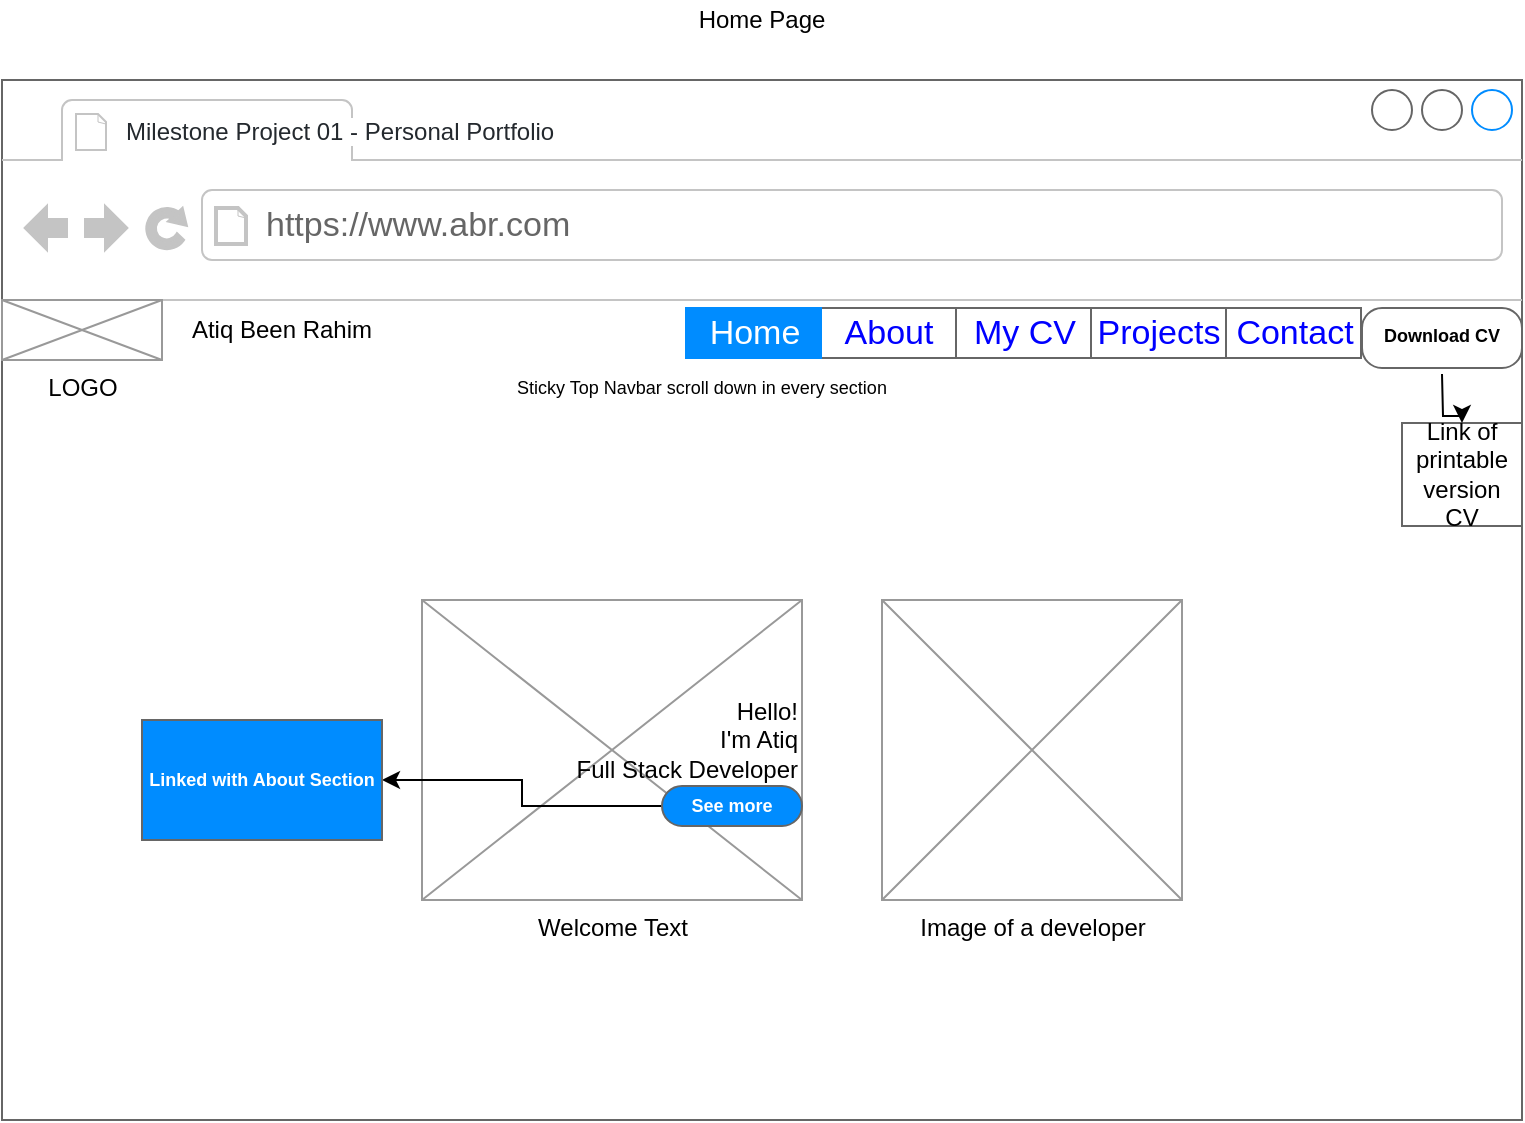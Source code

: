<mxfile version="14.1.2" type="github" pages="5">
  <diagram id="tzoaFGyctR_2owhoKOhB" name="Page-1">
    <mxGraphModel dx="946" dy="517" grid="1" gridSize="10" guides="1" tooltips="1" connect="1" arrows="1" fold="1" page="1" pageScale="1" pageWidth="850" pageHeight="1100" math="0" shadow="0">
      <root>
        <mxCell id="0" />
        <mxCell id="1" parent="0" />
        <mxCell id="pUESJf0fqrpm3QZ5Tkfx-1" value="" style="strokeWidth=1;shadow=0;dashed=0;align=center;html=1;shape=mxgraph.mockup.containers.browserWindow;rSize=0;strokeColor=#666666;strokeColor2=#008cff;strokeColor3=#c4c4c4;mainText=,;recursiveResize=0;" vertex="1" parent="1">
          <mxGeometry x="40" y="80" width="760" height="520" as="geometry" />
        </mxCell>
        <mxCell id="pUESJf0fqrpm3QZ5Tkfx-2" value="&lt;span style=&quot;color: rgb(36 , 41 , 46) ; font-family: , &amp;#34;consolas&amp;#34; , &amp;#34;liberation mono&amp;#34; , &amp;#34;menlo&amp;#34; , monospace ; font-size: 12px ; background-color: rgb(255 , 255 , 255)&quot;&gt;Milestone Project 01 - Personal Portfolio&lt;/span&gt;" style="strokeWidth=1;shadow=0;dashed=0;align=center;html=1;shape=mxgraph.mockup.containers.anchor;fontSize=17;fontColor=#666666;align=left;" vertex="1" parent="pUESJf0fqrpm3QZ5Tkfx-1">
          <mxGeometry x="60" y="12" width="110" height="26" as="geometry" />
        </mxCell>
        <mxCell id="pUESJf0fqrpm3QZ5Tkfx-3" value="https://www.abr.com" style="strokeWidth=1;shadow=0;dashed=0;align=center;html=1;shape=mxgraph.mockup.containers.anchor;rSize=0;fontSize=17;fontColor=#666666;align=left;" vertex="1" parent="pUESJf0fqrpm3QZ5Tkfx-1">
          <mxGeometry x="130" y="60" width="250" height="26" as="geometry" />
        </mxCell>
        <mxCell id="pUESJf0fqrpm3QZ5Tkfx-12" value="Contact" style="strokeColor=inherit;fillColor=inherit;gradientColor=inherit;strokeWidth=1;shadow=0;dashed=0;align=center;html=1;shape=mxgraph.mockup.text.rrect;rSize=0;fontSize=17;fontColor=#0000ff;sketch=0;" vertex="1" parent="pUESJf0fqrpm3QZ5Tkfx-1">
          <mxGeometry x="612" y="114" width="67.5" height="25" as="geometry" />
        </mxCell>
        <mxCell id="pUESJf0fqrpm3QZ5Tkfx-5" value="" style="strokeWidth=1;shadow=0;dashed=0;align=center;html=1;shape=mxgraph.mockup.text.rrect;rSize=0;strokeColor=#666666;sketch=0;" vertex="1" parent="pUESJf0fqrpm3QZ5Tkfx-1">
          <mxGeometry x="342" y="114" width="270" height="25" as="geometry" />
        </mxCell>
        <mxCell id="pUESJf0fqrpm3QZ5Tkfx-6" value="About" style="strokeColor=inherit;fillColor=inherit;gradientColor=inherit;strokeWidth=1;shadow=0;dashed=0;align=center;html=1;shape=mxgraph.mockup.text.rrect;rSize=0;fontSize=17;fontColor=#0000ff;" vertex="1" parent="pUESJf0fqrpm3QZ5Tkfx-5">
          <mxGeometry x="67.5" width="67.5" height="25" as="geometry" />
        </mxCell>
        <mxCell id="pUESJf0fqrpm3QZ5Tkfx-7" value="My CV" style="strokeColor=inherit;fillColor=inherit;gradientColor=inherit;strokeWidth=1;shadow=0;dashed=0;align=center;html=1;shape=mxgraph.mockup.text.rrect;rSize=0;fontSize=17;fontColor=#0000ff;" vertex="1" parent="pUESJf0fqrpm3QZ5Tkfx-5">
          <mxGeometry x="135" width="67.5" height="25" as="geometry" />
        </mxCell>
        <mxCell id="pUESJf0fqrpm3QZ5Tkfx-8" value="Projects" style="strokeColor=inherit;fillColor=inherit;gradientColor=inherit;strokeWidth=1;shadow=0;dashed=0;align=center;html=1;shape=mxgraph.mockup.text.rrect;rSize=0;fontSize=17;fontColor=#0000ff;" vertex="1" parent="pUESJf0fqrpm3QZ5Tkfx-5">
          <mxGeometry x="202.5" width="67.5" height="25" as="geometry" />
        </mxCell>
        <mxCell id="pUESJf0fqrpm3QZ5Tkfx-9" value="Home" style="strokeWidth=1;shadow=0;dashed=0;align=center;html=1;shape=mxgraph.mockup.text.rrect;rSize=0;fontSize=17;fontColor=#ffffff;fillColor=#008cff;strokeColor=#008cff;" vertex="1" parent="pUESJf0fqrpm3QZ5Tkfx-5">
          <mxGeometry width="67.5" height="25" as="geometry" />
        </mxCell>
        <mxCell id="pUESJf0fqrpm3QZ5Tkfx-13" value="" style="strokeWidth=1;shadow=0;dashed=0;align=center;html=1;shape=mxgraph.mockup.buttons.multiButton;strokeColor=#666666;mainText=;subText=;sketch=0;fillColor=#FFFFFF;" vertex="1" parent="pUESJf0fqrpm3QZ5Tkfx-1">
          <mxGeometry x="680" y="114" width="80" height="30" as="geometry" />
        </mxCell>
        <mxCell id="pUESJf0fqrpm3QZ5Tkfx-14" value="&lt;font style=&quot;font-size: 9px&quot; color=&quot;#000000&quot;&gt;Download CV&lt;/font&gt;" style="strokeWidth=1;shadow=0;dashed=0;align=center;html=1;shape=mxgraph.mockup.anchor;fontSize=16;fontColor=#ffffff;fontStyle=1;whiteSpace=wrap;" vertex="1" parent="pUESJf0fqrpm3QZ5Tkfx-13">
          <mxGeometry y="4.8" width="80" height="12" as="geometry" />
        </mxCell>
        <mxCell id="pUESJf0fqrpm3QZ5Tkfx-15" value="" style="strokeWidth=1;shadow=0;dashed=0;align=center;html=1;shape=mxgraph.mockup.anchor;fontSize=12;fontColor=#ffffff;fontStyle=1;whiteSpace=wrap;" vertex="1" parent="pUESJf0fqrpm3QZ5Tkfx-13">
          <mxGeometry y="18" width="80" height="6" as="geometry" />
        </mxCell>
        <mxCell id="pUESJf0fqrpm3QZ5Tkfx-17" value="LOGO" style="verticalLabelPosition=bottom;shadow=0;dashed=0;align=center;html=1;verticalAlign=top;strokeWidth=1;shape=mxgraph.mockup.graphics.simpleIcon;strokeColor=#999999;sketch=0;fillColor=#FFFFFF;" vertex="1" parent="pUESJf0fqrpm3QZ5Tkfx-1">
          <mxGeometry y="110" width="80" height="30" as="geometry" />
        </mxCell>
        <mxCell id="pUESJf0fqrpm3QZ5Tkfx-18" value="Atiq Been Rahim" style="text;html=1;strokeColor=none;fillColor=none;align=center;verticalAlign=middle;whiteSpace=wrap;rounded=0;sketch=0;" vertex="1" parent="pUESJf0fqrpm3QZ5Tkfx-1">
          <mxGeometry x="90" y="115" width="100" height="20" as="geometry" />
        </mxCell>
        <mxCell id="pUESJf0fqrpm3QZ5Tkfx-19" value="Image of a developer" style="verticalLabelPosition=bottom;shadow=0;dashed=0;align=center;html=1;verticalAlign=top;strokeWidth=1;shape=mxgraph.mockup.graphics.simpleIcon;strokeColor=#999999;sketch=0;fillColor=#FFFFFF;" vertex="1" parent="pUESJf0fqrpm3QZ5Tkfx-1">
          <mxGeometry x="440" y="260" width="150" height="150" as="geometry" />
        </mxCell>
        <mxCell id="pUESJf0fqrpm3QZ5Tkfx-20" value="Welcome Text" style="verticalLabelPosition=bottom;shadow=0;dashed=0;align=center;html=1;verticalAlign=top;strokeWidth=1;shape=mxgraph.mockup.graphics.simpleIcon;strokeColor=#999999;sketch=0;fillColor=#FFFFFF;" vertex="1" parent="pUESJf0fqrpm3QZ5Tkfx-1">
          <mxGeometry x="210" y="260" width="190" height="150" as="geometry" />
        </mxCell>
        <mxCell id="pUESJf0fqrpm3QZ5Tkfx-23" value="Hello!&lt;br&gt;I&#39;m Atiq&lt;br&gt;Full Stack Developer" style="text;html=1;strokeColor=none;fillColor=none;align=right;verticalAlign=middle;whiteSpace=wrap;rounded=0;sketch=0;" vertex="1" parent="pUESJf0fqrpm3QZ5Tkfx-1">
          <mxGeometry x="270" y="310" width="130" height="40" as="geometry" />
        </mxCell>
        <mxCell id="RVU_yIQxOpKmy7xangK8-2" value="" style="edgeStyle=orthogonalEdgeStyle;rounded=0;orthogonalLoop=1;jettySize=auto;html=1;fontSize=9;" edge="1" parent="pUESJf0fqrpm3QZ5Tkfx-1" source="pUESJf0fqrpm3QZ5Tkfx-24" target="RVU_yIQxOpKmy7xangK8-1">
          <mxGeometry relative="1" as="geometry" />
        </mxCell>
        <mxCell id="pUESJf0fqrpm3QZ5Tkfx-24" value="See more" style="strokeWidth=1;shadow=0;dashed=0;align=center;html=1;shape=mxgraph.mockup.buttons.button;strokeColor=#666666;fontColor=#ffffff;mainText=;buttonStyle=round;fontSize=9;fontStyle=1;fillColor=#008cff;whiteSpace=wrap;sketch=0;" vertex="1" parent="pUESJf0fqrpm3QZ5Tkfx-1">
          <mxGeometry x="330" y="353" width="70" height="20" as="geometry" />
        </mxCell>
        <mxCell id="QsH-XqU36uCZ_u4d92Wj-1" value="Sticky Top Navbar scroll down in every section" style="text;html=1;strokeColor=none;fillColor=none;align=center;verticalAlign=middle;whiteSpace=wrap;rounded=0;sketch=0;fontSize=9;" vertex="1" parent="pUESJf0fqrpm3QZ5Tkfx-1">
          <mxGeometry x="240" y="144" width="220" height="20" as="geometry" />
        </mxCell>
        <mxCell id="RVU_yIQxOpKmy7xangK8-1" value="Linked with About Section" style="whiteSpace=wrap;html=1;shadow=0;dashed=0;fontSize=9;fontColor=#ffffff;fontStyle=1;strokeColor=#666666;strokeWidth=1;fillColor=#008cff;sketch=0;" vertex="1" parent="pUESJf0fqrpm3QZ5Tkfx-1">
          <mxGeometry x="70" y="320" width="120" height="60" as="geometry" />
        </mxCell>
        <mxCell id="BO8lFML_dB07xpe8cirB-2" value="Link of printable version CV" style="whiteSpace=wrap;html=1;shadow=0;dashed=0;strokeColor=#666666;strokeWidth=1;fillColor=#FFFFFF;sketch=0;" vertex="1" parent="pUESJf0fqrpm3QZ5Tkfx-1">
          <mxGeometry x="700" y="171.5" width="60" height="51.5" as="geometry" />
        </mxCell>
        <mxCell id="pUESJf0fqrpm3QZ5Tkfx-4" value="Home Page" style="text;html=1;strokeColor=none;fillColor=none;align=center;verticalAlign=middle;whiteSpace=wrap;rounded=0;" vertex="1" parent="1">
          <mxGeometry x="40" y="40" width="760" height="20" as="geometry" />
        </mxCell>
        <mxCell id="BO8lFML_dB07xpe8cirB-1" value="" style="edgeStyle=orthogonalEdgeStyle;rounded=0;orthogonalLoop=1;jettySize=auto;html=1;fontSize=12;" edge="1" parent="1" target="BO8lFML_dB07xpe8cirB-2">
          <mxGeometry relative="1" as="geometry">
            <mxPoint x="760" y="227" as="sourcePoint" />
          </mxGeometry>
        </mxCell>
      </root>
    </mxGraphModel>
  </diagram>
  <diagram id="MyW7n6rHffs4XVxGuE1B" name="Page-2">
    <mxGraphModel dx="946" dy="517" grid="1" gridSize="10" guides="1" tooltips="1" connect="1" arrows="1" fold="1" page="1" pageScale="1" pageWidth="850" pageHeight="1100" math="0" shadow="0">
      <root>
        <mxCell id="8m0LnnTVoJybORlpVjJ_-0" />
        <mxCell id="8m0LnnTVoJybORlpVjJ_-1" parent="8m0LnnTVoJybORlpVjJ_-0" />
        <mxCell id="8m0LnnTVoJybORlpVjJ_-2" value="" style="strokeWidth=1;shadow=0;dashed=0;align=center;html=1;shape=mxgraph.mockup.containers.browserWindow;rSize=0;strokeColor=#666666;strokeColor2=#008cff;strokeColor3=#c4c4c4;mainText=,;recursiveResize=0;" vertex="1" parent="8m0LnnTVoJybORlpVjJ_-1">
          <mxGeometry x="40" y="80" width="760" height="520" as="geometry" />
        </mxCell>
        <mxCell id="8m0LnnTVoJybORlpVjJ_-3" value="&lt;span style=&quot;color: rgb(36 , 41 , 46) ; font-family: , &amp;#34;consolas&amp;#34; , &amp;#34;liberation mono&amp;#34; , &amp;#34;menlo&amp;#34; , monospace ; font-size: 12px ; background-color: rgb(255 , 255 , 255)&quot;&gt;Milestone Project 01 - Personal Portfolio&lt;/span&gt;" style="strokeWidth=1;shadow=0;dashed=0;align=center;html=1;shape=mxgraph.mockup.containers.anchor;fontSize=17;fontColor=#666666;align=left;" vertex="1" parent="8m0LnnTVoJybORlpVjJ_-2">
          <mxGeometry x="60" y="12" width="110" height="26" as="geometry" />
        </mxCell>
        <mxCell id="8m0LnnTVoJybORlpVjJ_-4" value="https://www.abr.com" style="strokeWidth=1;shadow=0;dashed=0;align=center;html=1;shape=mxgraph.mockup.containers.anchor;rSize=0;fontSize=17;fontColor=#666666;align=left;" vertex="1" parent="8m0LnnTVoJybORlpVjJ_-2">
          <mxGeometry x="130" y="60" width="250" height="26" as="geometry" />
        </mxCell>
        <mxCell id="8m0LnnTVoJybORlpVjJ_-5" value="Contact" style="strokeColor=inherit;fillColor=inherit;gradientColor=inherit;strokeWidth=1;shadow=0;dashed=0;align=center;html=1;shape=mxgraph.mockup.text.rrect;rSize=0;fontSize=17;fontColor=#0000ff;sketch=0;" vertex="1" parent="8m0LnnTVoJybORlpVjJ_-2">
          <mxGeometry x="612" y="114" width="67.5" height="25" as="geometry" />
        </mxCell>
        <mxCell id="8m0LnnTVoJybORlpVjJ_-6" value="" style="strokeWidth=1;shadow=0;dashed=0;align=center;html=1;shape=mxgraph.mockup.text.rrect;rSize=0;strokeColor=#666666;sketch=0;" vertex="1" parent="8m0LnnTVoJybORlpVjJ_-2">
          <mxGeometry x="342" y="114" width="270" height="25" as="geometry" />
        </mxCell>
        <mxCell id="8m0LnnTVoJybORlpVjJ_-7" value="About" style="strokeColor=inherit;fillColor=inherit;gradientColor=inherit;strokeWidth=1;shadow=0;dashed=0;align=center;html=1;shape=mxgraph.mockup.text.rrect;rSize=0;fontSize=17;fontColor=#0000ff;" vertex="1" parent="8m0LnnTVoJybORlpVjJ_-6">
          <mxGeometry x="67.5" width="67.5" height="25" as="geometry" />
        </mxCell>
        <mxCell id="8m0LnnTVoJybORlpVjJ_-8" value="My CV" style="strokeColor=inherit;fillColor=inherit;gradientColor=inherit;strokeWidth=1;shadow=0;dashed=0;align=center;html=1;shape=mxgraph.mockup.text.rrect;rSize=0;fontSize=17;fontColor=#0000ff;" vertex="1" parent="8m0LnnTVoJybORlpVjJ_-6">
          <mxGeometry x="135" width="67.5" height="25" as="geometry" />
        </mxCell>
        <mxCell id="8m0LnnTVoJybORlpVjJ_-9" value="Projects" style="strokeColor=inherit;fillColor=inherit;gradientColor=inherit;strokeWidth=1;shadow=0;dashed=0;align=center;html=1;shape=mxgraph.mockup.text.rrect;rSize=0;fontSize=17;fontColor=#0000ff;" vertex="1" parent="8m0LnnTVoJybORlpVjJ_-6">
          <mxGeometry x="202.5" width="67.5" height="25" as="geometry" />
        </mxCell>
        <mxCell id="8m0LnnTVoJybORlpVjJ_-10" value="Home" style="strokeWidth=1;shadow=0;dashed=0;align=center;html=1;shape=mxgraph.mockup.text.rrect;rSize=0;fontSize=17;fontColor=#ffffff;fillColor=#008cff;strokeColor=#008cff;" vertex="1" parent="8m0LnnTVoJybORlpVjJ_-6">
          <mxGeometry width="67.5" height="25" as="geometry" />
        </mxCell>
        <mxCell id="8m0LnnTVoJybORlpVjJ_-11" value="" style="strokeWidth=1;shadow=0;dashed=0;align=center;html=1;shape=mxgraph.mockup.buttons.multiButton;strokeColor=#666666;mainText=;subText=;sketch=0;fillColor=#FFFFFF;" vertex="1" parent="8m0LnnTVoJybORlpVjJ_-2">
          <mxGeometry x="680" y="114" width="80" height="30" as="geometry" />
        </mxCell>
        <mxCell id="8m0LnnTVoJybORlpVjJ_-12" value="&lt;font style=&quot;font-size: 9px&quot; color=&quot;#000000&quot;&gt;Download CV&lt;/font&gt;" style="strokeWidth=1;shadow=0;dashed=0;align=center;html=1;shape=mxgraph.mockup.anchor;fontSize=16;fontColor=#ffffff;fontStyle=1;whiteSpace=wrap;" vertex="1" parent="8m0LnnTVoJybORlpVjJ_-11">
          <mxGeometry y="4.8" width="80" height="12" as="geometry" />
        </mxCell>
        <mxCell id="8m0LnnTVoJybORlpVjJ_-13" value="" style="strokeWidth=1;shadow=0;dashed=0;align=center;html=1;shape=mxgraph.mockup.anchor;fontSize=12;fontColor=#ffffff;fontStyle=1;whiteSpace=wrap;" vertex="1" parent="8m0LnnTVoJybORlpVjJ_-11">
          <mxGeometry y="18" width="80" height="6" as="geometry" />
        </mxCell>
        <mxCell id="8m0LnnTVoJybORlpVjJ_-14" value="LOGO" style="verticalLabelPosition=bottom;shadow=0;dashed=0;align=center;html=1;verticalAlign=top;strokeWidth=1;shape=mxgraph.mockup.graphics.simpleIcon;strokeColor=#999999;sketch=0;fillColor=#FFFFFF;" vertex="1" parent="8m0LnnTVoJybORlpVjJ_-2">
          <mxGeometry y="110" width="80" height="30" as="geometry" />
        </mxCell>
        <mxCell id="8m0LnnTVoJybORlpVjJ_-15" value="Atiq Been Rahim" style="text;html=1;strokeColor=none;fillColor=none;align=center;verticalAlign=middle;whiteSpace=wrap;rounded=0;sketch=0;" vertex="1" parent="8m0LnnTVoJybORlpVjJ_-2">
          <mxGeometry x="90" y="115" width="100" height="20" as="geometry" />
        </mxCell>
        <mxCell id="8m0LnnTVoJybORlpVjJ_-16" value="About me Text left Align" style="verticalLabelPosition=bottom;shadow=0;dashed=0;align=center;html=1;verticalAlign=top;strokeWidth=1;shape=mxgraph.mockup.graphics.simpleIcon;strokeColor=#999999;sketch=0;fillColor=#FFFFFF;" vertex="1" parent="8m0LnnTVoJybORlpVjJ_-2">
          <mxGeometry x="420" y="220" width="290" height="220" as="geometry" />
        </mxCell>
        <mxCell id="8m0LnnTVoJybORlpVjJ_-17" value="Icon of Smily from Frontawesome" style="verticalLabelPosition=bottom;shadow=0;dashed=0;align=center;html=1;verticalAlign=top;strokeWidth=1;shape=mxgraph.mockup.graphics.simpleIcon;strokeColor=#999999;sketch=0;fillColor=#FFFFFF;" vertex="1" parent="8m0LnnTVoJybORlpVjJ_-2">
          <mxGeometry x="50" y="220" width="300" height="230" as="geometry" />
        </mxCell>
        <mxCell id="x5G5vK8u09W-O87Eyz2e-1" value="" style="edgeStyle=orthogonalEdgeStyle;rounded=0;orthogonalLoop=1;jettySize=auto;html=1;fontSize=9;" edge="1" parent="8m0LnnTVoJybORlpVjJ_-2" source="8m0LnnTVoJybORlpVjJ_-19" target="x5G5vK8u09W-O87Eyz2e-0">
          <mxGeometry relative="1" as="geometry" />
        </mxCell>
        <mxCell id="8m0LnnTVoJybORlpVjJ_-19" value="Learn More" style="strokeWidth=1;shadow=0;dashed=0;align=center;html=1;shape=mxgraph.mockup.buttons.button;strokeColor=#666666;fontColor=#ffffff;mainText=;buttonStyle=round;fontSize=9;fontStyle=1;fillColor=#008cff;whiteSpace=wrap;sketch=0;" vertex="1" parent="8m0LnnTVoJybORlpVjJ_-2">
          <mxGeometry x="430" y="340" width="70" height="20" as="geometry" />
        </mxCell>
        <mxCell id="8m0LnnTVoJybORlpVjJ_-23" value="" style="shape=image;html=1;verticalAlign=top;verticalLabelPosition=bottom;labelBackgroundColor=#ffffff;imageAspect=0;aspect=fixed;image=https://cdn1.iconfinder.com/data/icons/hawcons/32/698794-icon-51-laughing-face-128.png;sketch=0;fillColor=#FFFFFF;fontSize=9;align=right;" vertex="1" parent="8m0LnnTVoJybORlpVjJ_-2">
          <mxGeometry x="100" y="240" width="190" height="190" as="geometry" />
        </mxCell>
        <mxCell id="8m0LnnTVoJybORlpVjJ_-24" value="&lt;h1&gt;About&lt;/h1&gt;&lt;div&gt;A Little Bit About Me&lt;/div&gt;&lt;p&gt;Lorem ipsum dolor sit amet, consectetur adipisicing elit, sed do eiusmod tempor incididunt ut labore et dolore magna aliqua.&lt;/p&gt;" style="text;html=1;strokeColor=none;fillColor=none;spacing=5;spacingTop=-20;whiteSpace=wrap;overflow=hidden;rounded=0;sketch=0;fontSize=9;align=left;" vertex="1" parent="8m0LnnTVoJybORlpVjJ_-2">
          <mxGeometry x="422" y="240" width="238" height="100" as="geometry" />
        </mxCell>
        <mxCell id="x5G5vK8u09W-O87Eyz2e-0" value="Linked with My CV section" style="whiteSpace=wrap;html=1;shadow=0;dashed=0;fontSize=9;fontColor=#ffffff;fontStyle=1;strokeColor=#666666;strokeWidth=1;fillColor=#008cff;sketch=0;" vertex="1" parent="8m0LnnTVoJybORlpVjJ_-2">
          <mxGeometry x="555" y="320" width="120" height="60" as="geometry" />
        </mxCell>
        <mxCell id="8m0LnnTVoJybORlpVjJ_-20" value="About Me" style="text;html=1;strokeColor=none;fillColor=none;align=center;verticalAlign=middle;whiteSpace=wrap;rounded=0;" vertex="1" parent="8m0LnnTVoJybORlpVjJ_-1">
          <mxGeometry x="40" y="40" width="760" height="20" as="geometry" />
        </mxCell>
        <mxCell id="YcFVBkGU7wOBmnwIa1iH-0" value="Sticky Top Navbar scroll down in every section" style="text;html=1;strokeColor=none;fillColor=none;align=center;verticalAlign=middle;whiteSpace=wrap;rounded=0;sketch=0;fontSize=9;" vertex="1" parent="8m0LnnTVoJybORlpVjJ_-1">
          <mxGeometry x="280" y="224" width="220" height="20" as="geometry" />
        </mxCell>
        <mxCell id="d08fdgUXQ9MLOn2eFiy9-0" value="" style="edgeStyle=orthogonalEdgeStyle;rounded=0;orthogonalLoop=1;jettySize=auto;html=1;fontSize=12;" edge="1" parent="8m0LnnTVoJybORlpVjJ_-1" target="d08fdgUXQ9MLOn2eFiy9-1">
          <mxGeometry relative="1" as="geometry">
            <mxPoint x="760" y="227" as="sourcePoint" />
          </mxGeometry>
        </mxCell>
        <mxCell id="d08fdgUXQ9MLOn2eFiy9-1" value="Link of printable version CV" style="whiteSpace=wrap;html=1;shadow=0;dashed=0;strokeColor=#666666;strokeWidth=1;fillColor=#FFFFFF;sketch=0;" vertex="1" parent="8m0LnnTVoJybORlpVjJ_-1">
          <mxGeometry x="750" y="251.5" width="60" height="51.5" as="geometry" />
        </mxCell>
      </root>
    </mxGraphModel>
  </diagram>
  <diagram id="tkhU4747BeYhSsTAVJAP" name="Page-3">
    <mxGraphModel dx="946" dy="517" grid="1" gridSize="10" guides="1" tooltips="1" connect="1" arrows="1" fold="1" page="1" pageScale="1" pageWidth="850" pageHeight="1100" math="0" shadow="0">
      <root>
        <mxCell id="EXGh5JB_TspTZFbBOPSt-0" />
        <mxCell id="EXGh5JB_TspTZFbBOPSt-1" parent="EXGh5JB_TspTZFbBOPSt-0" />
        <mxCell id="A4kBzRddq2Q-3g-DdNpq-0" value="" style="strokeWidth=1;shadow=0;dashed=0;align=center;html=1;shape=mxgraph.mockup.containers.browserWindow;rSize=0;strokeColor=#666666;strokeColor2=#008cff;strokeColor3=#c4c4c4;mainText=,;recursiveResize=0;" vertex="1" parent="EXGh5JB_TspTZFbBOPSt-1">
          <mxGeometry x="40" y="80" width="760" height="560" as="geometry" />
        </mxCell>
        <mxCell id="A4kBzRddq2Q-3g-DdNpq-1" value="&lt;span style=&quot;color: rgb(36 , 41 , 46) ; font-family: , &amp;#34;consolas&amp;#34; , &amp;#34;liberation mono&amp;#34; , &amp;#34;menlo&amp;#34; , monospace ; font-size: 12px ; background-color: rgb(255 , 255 , 255)&quot;&gt;Milestone Project 01 - Personal Portfolio&lt;/span&gt;" style="strokeWidth=1;shadow=0;dashed=0;align=center;html=1;shape=mxgraph.mockup.containers.anchor;fontSize=17;fontColor=#666666;align=left;" vertex="1" parent="A4kBzRddq2Q-3g-DdNpq-0">
          <mxGeometry x="60" y="12" width="110" height="26" as="geometry" />
        </mxCell>
        <mxCell id="A4kBzRddq2Q-3g-DdNpq-2" value="https://www.abr.com" style="strokeWidth=1;shadow=0;dashed=0;align=center;html=1;shape=mxgraph.mockup.containers.anchor;rSize=0;fontSize=17;fontColor=#666666;align=left;" vertex="1" parent="A4kBzRddq2Q-3g-DdNpq-0">
          <mxGeometry x="130" y="60" width="250" height="26" as="geometry" />
        </mxCell>
        <mxCell id="A4kBzRddq2Q-3g-DdNpq-3" value="Contact" style="strokeColor=inherit;fillColor=inherit;gradientColor=inherit;strokeWidth=1;shadow=0;dashed=0;align=center;html=1;shape=mxgraph.mockup.text.rrect;rSize=0;fontSize=17;fontColor=#0000ff;sketch=0;" vertex="1" parent="A4kBzRddq2Q-3g-DdNpq-0">
          <mxGeometry x="612" y="114" width="67.5" height="25" as="geometry" />
        </mxCell>
        <mxCell id="A4kBzRddq2Q-3g-DdNpq-4" value="" style="strokeWidth=1;shadow=0;dashed=0;align=center;html=1;shape=mxgraph.mockup.text.rrect;rSize=0;strokeColor=#666666;sketch=0;" vertex="1" parent="A4kBzRddq2Q-3g-DdNpq-0">
          <mxGeometry x="342" y="114" width="270" height="25" as="geometry" />
        </mxCell>
        <mxCell id="A4kBzRddq2Q-3g-DdNpq-5" value="About" style="strokeColor=inherit;fillColor=inherit;gradientColor=inherit;strokeWidth=1;shadow=0;dashed=0;align=center;html=1;shape=mxgraph.mockup.text.rrect;rSize=0;fontSize=17;fontColor=#0000ff;" vertex="1" parent="A4kBzRddq2Q-3g-DdNpq-4">
          <mxGeometry x="67.5" width="67.5" height="25" as="geometry" />
        </mxCell>
        <mxCell id="A4kBzRddq2Q-3g-DdNpq-6" value="My CV" style="strokeColor=inherit;fillColor=inherit;gradientColor=inherit;strokeWidth=1;shadow=0;dashed=0;align=center;html=1;shape=mxgraph.mockup.text.rrect;rSize=0;fontSize=17;fontColor=#0000ff;" vertex="1" parent="A4kBzRddq2Q-3g-DdNpq-4">
          <mxGeometry x="135" width="67.5" height="25" as="geometry" />
        </mxCell>
        <mxCell id="A4kBzRddq2Q-3g-DdNpq-7" value="Projects" style="strokeColor=inherit;fillColor=inherit;gradientColor=inherit;strokeWidth=1;shadow=0;dashed=0;align=center;html=1;shape=mxgraph.mockup.text.rrect;rSize=0;fontSize=17;fontColor=#0000ff;" vertex="1" parent="A4kBzRddq2Q-3g-DdNpq-4">
          <mxGeometry x="202.5" width="67.5" height="25" as="geometry" />
        </mxCell>
        <mxCell id="A4kBzRddq2Q-3g-DdNpq-8" value="Home" style="strokeWidth=1;shadow=0;dashed=0;align=center;html=1;shape=mxgraph.mockup.text.rrect;rSize=0;fontSize=17;fontColor=#ffffff;fillColor=#008cff;strokeColor=#008cff;" vertex="1" parent="A4kBzRddq2Q-3g-DdNpq-4">
          <mxGeometry width="67.5" height="25" as="geometry" />
        </mxCell>
        <mxCell id="A4kBzRddq2Q-3g-DdNpq-9" value="" style="strokeWidth=1;shadow=0;dashed=0;align=center;html=1;shape=mxgraph.mockup.buttons.multiButton;strokeColor=#666666;mainText=;subText=;sketch=0;fillColor=#FFFFFF;" vertex="1" parent="A4kBzRddq2Q-3g-DdNpq-0">
          <mxGeometry x="680" y="114" width="80" height="30" as="geometry" />
        </mxCell>
        <mxCell id="A4kBzRddq2Q-3g-DdNpq-10" value="&lt;font style=&quot;font-size: 9px&quot; color=&quot;#000000&quot;&gt;Download CV&lt;/font&gt;" style="strokeWidth=1;shadow=0;dashed=0;align=center;html=1;shape=mxgraph.mockup.anchor;fontSize=16;fontColor=#ffffff;fontStyle=1;whiteSpace=wrap;" vertex="1" parent="A4kBzRddq2Q-3g-DdNpq-9">
          <mxGeometry y="4.8" width="80" height="12" as="geometry" />
        </mxCell>
        <mxCell id="A4kBzRddq2Q-3g-DdNpq-11" value="" style="strokeWidth=1;shadow=0;dashed=0;align=center;html=1;shape=mxgraph.mockup.anchor;fontSize=12;fontColor=#ffffff;fontStyle=1;whiteSpace=wrap;" vertex="1" parent="A4kBzRddq2Q-3g-DdNpq-9">
          <mxGeometry y="18" width="80" height="6" as="geometry" />
        </mxCell>
        <mxCell id="A4kBzRddq2Q-3g-DdNpq-12" value="LOGO" style="verticalLabelPosition=bottom;shadow=0;dashed=0;align=center;html=1;verticalAlign=top;strokeWidth=1;shape=mxgraph.mockup.graphics.simpleIcon;strokeColor=#999999;sketch=0;fillColor=#FFFFFF;" vertex="1" parent="A4kBzRddq2Q-3g-DdNpq-0">
          <mxGeometry y="110" width="80" height="30" as="geometry" />
        </mxCell>
        <mxCell id="A4kBzRddq2Q-3g-DdNpq-13" value="Atiq Been Rahim" style="text;html=1;strokeColor=none;fillColor=none;align=center;verticalAlign=middle;whiteSpace=wrap;rounded=0;sketch=0;" vertex="1" parent="A4kBzRddq2Q-3g-DdNpq-0">
          <mxGeometry x="90" y="115" width="100" height="20" as="geometry" />
        </mxCell>
        <mxCell id="A4kBzRddq2Q-3g-DdNpq-14" value="Work History Section" style="verticalLabelPosition=bottom;shadow=0;dashed=0;align=center;html=1;verticalAlign=top;strokeWidth=1;shape=mxgraph.mockup.graphics.simpleIcon;strokeColor=#999999;sketch=0;fillColor=#FFFFFF;" vertex="1" parent="A4kBzRddq2Q-3g-DdNpq-0">
          <mxGeometry x="420" y="220" width="290" height="290" as="geometry" />
        </mxCell>
        <mxCell id="A4kBzRddq2Q-3g-DdNpq-15" value="My Skills Section" style="verticalLabelPosition=bottom;shadow=0;dashed=0;align=center;html=1;verticalAlign=top;strokeWidth=1;shape=mxgraph.mockup.graphics.simpleIcon;strokeColor=#999999;sketch=0;fillColor=#FFFFFF;" vertex="1" parent="A4kBzRddq2Q-3g-DdNpq-0">
          <mxGeometry x="50" y="220" width="300" height="290" as="geometry" />
        </mxCell>
        <mxCell id="A4kBzRddq2Q-3g-DdNpq-18" value="&lt;h1&gt;Work History&lt;/h1&gt;&lt;p&gt;&lt;br&gt;&lt;/p&gt;" style="text;html=1;strokeColor=none;fillColor=none;spacing=5;spacingTop=-20;whiteSpace=wrap;overflow=hidden;rounded=0;sketch=0;fontSize=9;align=left;" vertex="1" parent="A4kBzRddq2Q-3g-DdNpq-0">
          <mxGeometry x="420" y="220" width="238" height="30" as="geometry" />
        </mxCell>
        <mxCell id="A4kBzRddq2Q-3g-DdNpq-20" value="&lt;h1&gt;My Skills&lt;/h1&gt;" style="text;html=1;strokeColor=none;fillColor=none;spacing=5;spacingTop=-20;whiteSpace=wrap;overflow=hidden;rounded=0;sketch=0;fontSize=9;align=left;" vertex="1" parent="A4kBzRddq2Q-3g-DdNpq-0">
          <mxGeometry x="50" y="220" width="238" height="30" as="geometry" />
        </mxCell>
        <mxCell id="A4kBzRddq2Q-3g-DdNpq-21" value="&lt;h1&gt;Front End&lt;/h1&gt;&lt;p&gt;Lorem ipsum dolor sit amet, consectetur adipisicing elit, sed do eiusmod tempor incididunt ut labore et dolore magna aliqua.&lt;/p&gt;" style="text;html=1;strokeColor=none;fillColor=none;spacing=5;spacingTop=-20;whiteSpace=wrap;overflow=hidden;rounded=0;sketch=0;fontSize=9;align=left;" vertex="1" parent="A4kBzRddq2Q-3g-DdNpq-0">
          <mxGeometry x="50" y="252" width="190" height="80" as="geometry" />
        </mxCell>
        <mxCell id="A4kBzRddq2Q-3g-DdNpq-22" value="&lt;h1&gt;Back End&lt;/h1&gt;&lt;p&gt;Lorem ipsum dolor sit amet, consectetur adipisicing elit, sed do eiusmod tempor incididunt ut labore et dolore magna aliqua.&lt;/p&gt;" style="text;html=1;strokeColor=none;fillColor=none;spacing=5;spacingTop=-20;whiteSpace=wrap;overflow=hidden;rounded=0;sketch=0;fontSize=9;align=left;" vertex="1" parent="A4kBzRddq2Q-3g-DdNpq-0">
          <mxGeometry x="50" y="330" width="190" height="80" as="geometry" />
        </mxCell>
        <mxCell id="A4kBzRddq2Q-3g-DdNpq-23" value="Progress Bar" style="verticalLabelPosition=bottom;shadow=0;dashed=0;align=center;html=1;verticalAlign=top;strokeWidth=1;shape=mxgraph.mockup.graphics.barChart;strokeColor=none;strokeColor2=none;strokeColor3=#666666;fillColor2=#008cff;fillColor3=#dddddd;sketch=0;fillColor=#FFFFFF;fontSize=9;" vertex="1" parent="A4kBzRddq2Q-3g-DdNpq-0">
          <mxGeometry x="60" y="420" width="168" height="70" as="geometry" />
        </mxCell>
        <mxCell id="A4kBzRddq2Q-3g-DdNpq-27" style="edgeStyle=orthogonalEdgeStyle;rounded=0;orthogonalLoop=1;jettySize=auto;html=1;fontSize=9;" edge="1" parent="A4kBzRddq2Q-3g-DdNpq-0" source="A4kBzRddq2Q-3g-DdNpq-14" target="A4kBzRddq2Q-3g-DdNpq-14">
          <mxGeometry relative="1" as="geometry" />
        </mxCell>
        <mxCell id="A4kBzRddq2Q-3g-DdNpq-26" value="" style="line;strokeWidth=2;direction=south;html=1;sketch=0;fillColor=#FFFFFF;fontSize=9;align=left;" vertex="1" parent="A4kBzRddq2Q-3g-DdNpq-0">
          <mxGeometry x="450" y="260" width="10" height="220" as="geometry" />
        </mxCell>
        <mxCell id="A4kBzRddq2Q-3g-DdNpq-28" value="" style="strokeWidth=2;html=1;shape=mxgraph.flowchart.start_2;whiteSpace=wrap;sketch=0;fillColor=#FFFFFF;fontSize=9;align=left;" vertex="1" parent="A4kBzRddq2Q-3g-DdNpq-0">
          <mxGeometry x="450" y="287" width="10" height="10" as="geometry" />
        </mxCell>
        <mxCell id="A4kBzRddq2Q-3g-DdNpq-29" value="" style="strokeWidth=2;html=1;shape=mxgraph.flowchart.start_2;whiteSpace=wrap;sketch=0;fillColor=#FFFFFF;fontSize=9;align=left;" vertex="1" parent="A4kBzRddq2Q-3g-DdNpq-0">
          <mxGeometry x="450" y="359" width="10" height="10" as="geometry" />
        </mxCell>
        <mxCell id="A4kBzRddq2Q-3g-DdNpq-30" value="" style="strokeWidth=2;html=1;shape=mxgraph.flowchart.start_2;whiteSpace=wrap;sketch=0;fillColor=#FFFFFF;fontSize=9;align=left;" vertex="1" parent="A4kBzRddq2Q-3g-DdNpq-0">
          <mxGeometry x="450" y="420" width="10" height="10" as="geometry" />
        </mxCell>
        <mxCell id="A4kBzRddq2Q-3g-DdNpq-31" value="Timeline&lt;br&gt;Work Place Name&lt;br&gt;Position" style="text;html=1;strokeColor=none;fillColor=none;align=left;verticalAlign=top;whiteSpace=wrap;rounded=0;sketch=0;fontSize=9;" vertex="1" parent="A4kBzRddq2Q-3g-DdNpq-0">
          <mxGeometry x="470" y="282" width="90" height="48" as="geometry" />
        </mxCell>
        <mxCell id="A4kBzRddq2Q-3g-DdNpq-32" value="Timeline&lt;br&gt;Work Place Name&lt;br&gt;Position" style="text;html=1;strokeColor=none;fillColor=none;align=left;verticalAlign=top;whiteSpace=wrap;rounded=0;sketch=0;fontSize=9;" vertex="1" parent="A4kBzRddq2Q-3g-DdNpq-0">
          <mxGeometry x="470" y="346" width="90" height="48" as="geometry" />
        </mxCell>
        <mxCell id="A4kBzRddq2Q-3g-DdNpq-33" value="Timeline&lt;br&gt;Work Place Name&lt;br&gt;Position" style="text;html=1;strokeColor=none;fillColor=none;align=left;verticalAlign=top;whiteSpace=wrap;rounded=0;sketch=0;fontSize=9;" vertex="1" parent="A4kBzRddq2Q-3g-DdNpq-0">
          <mxGeometry x="470" y="410" width="90" height="48" as="geometry" />
        </mxCell>
        <mxCell id="A4kBzRddq2Q-3g-DdNpq-19" value="My CV" style="text;html=1;strokeColor=none;fillColor=none;align=center;verticalAlign=middle;whiteSpace=wrap;rounded=0;" vertex="1" parent="EXGh5JB_TspTZFbBOPSt-1">
          <mxGeometry x="40" y="40" width="760" height="20" as="geometry" />
        </mxCell>
        <mxCell id="ZsXESAbskmSkBuc__9UO-0" value="Sticky Top Navbar scroll down in every section" style="text;html=1;strokeColor=none;fillColor=none;align=center;verticalAlign=middle;whiteSpace=wrap;rounded=0;sketch=0;fontSize=9;" vertex="1" parent="EXGh5JB_TspTZFbBOPSt-1">
          <mxGeometry x="280" y="224" width="220" height="20" as="geometry" />
        </mxCell>
        <mxCell id="607mpZxxV6BiejqhkxEQ-0" value="" style="edgeStyle=orthogonalEdgeStyle;rounded=0;orthogonalLoop=1;jettySize=auto;html=1;fontSize=12;" edge="1" parent="EXGh5JB_TspTZFbBOPSt-1" target="607mpZxxV6BiejqhkxEQ-1">
          <mxGeometry relative="1" as="geometry">
            <mxPoint x="760" y="227" as="sourcePoint" />
          </mxGeometry>
        </mxCell>
        <mxCell id="607mpZxxV6BiejqhkxEQ-1" value="Link of printable version CV" style="whiteSpace=wrap;html=1;shadow=0;dashed=0;strokeColor=#666666;strokeWidth=1;fillColor=#FFFFFF;sketch=0;" vertex="1" parent="EXGh5JB_TspTZFbBOPSt-1">
          <mxGeometry x="750" y="251.5" width="60" height="51.5" as="geometry" />
        </mxCell>
      </root>
    </mxGraphModel>
  </diagram>
  <diagram id="lNPvMq1TRBIutd0deNJo" name="Page-4">
    <mxGraphModel dx="946" dy="517" grid="1" gridSize="10" guides="1" tooltips="1" connect="1" arrows="1" fold="1" page="1" pageScale="1" pageWidth="850" pageHeight="1100" math="0" shadow="0">
      <root>
        <mxCell id="7vtA67NEhu8ThGvZQrF6-0" />
        <mxCell id="7vtA67NEhu8ThGvZQrF6-1" parent="7vtA67NEhu8ThGvZQrF6-0" />
        <mxCell id="EI959vB7HR4jvOcb-pDx-0" value="" style="strokeWidth=1;shadow=0;dashed=0;align=center;html=1;shape=mxgraph.mockup.containers.browserWindow;rSize=0;strokeColor=#666666;strokeColor2=#008cff;strokeColor3=#c4c4c4;mainText=,;recursiveResize=0;" vertex="1" parent="7vtA67NEhu8ThGvZQrF6-1">
          <mxGeometry x="40" y="83" width="760" height="677" as="geometry" />
        </mxCell>
        <mxCell id="EI959vB7HR4jvOcb-pDx-1" value="&lt;span style=&quot;color: rgb(36 , 41 , 46) ; font-family: , &amp;#34;consolas&amp;#34; , &amp;#34;liberation mono&amp;#34; , &amp;#34;menlo&amp;#34; , monospace ; font-size: 12px ; background-color: rgb(255 , 255 , 255)&quot;&gt;Milestone Project 01 - Personal Portfolio&lt;/span&gt;" style="strokeWidth=1;shadow=0;dashed=0;align=center;html=1;shape=mxgraph.mockup.containers.anchor;fontSize=17;fontColor=#666666;align=left;" vertex="1" parent="EI959vB7HR4jvOcb-pDx-0">
          <mxGeometry x="60" y="12" width="110" height="26" as="geometry" />
        </mxCell>
        <mxCell id="EI959vB7HR4jvOcb-pDx-2" value="https://www.abr.com" style="strokeWidth=1;shadow=0;dashed=0;align=center;html=1;shape=mxgraph.mockup.containers.anchor;rSize=0;fontSize=17;fontColor=#666666;align=left;" vertex="1" parent="EI959vB7HR4jvOcb-pDx-0">
          <mxGeometry x="130" y="60" width="250" height="26" as="geometry" />
        </mxCell>
        <mxCell id="EI959vB7HR4jvOcb-pDx-3" value="Contact" style="strokeColor=inherit;fillColor=inherit;gradientColor=inherit;strokeWidth=1;shadow=0;dashed=0;align=center;html=1;shape=mxgraph.mockup.text.rrect;rSize=0;fontSize=17;fontColor=#0000ff;sketch=0;" vertex="1" parent="EI959vB7HR4jvOcb-pDx-0">
          <mxGeometry x="612" y="114" width="67.5" height="25" as="geometry" />
        </mxCell>
        <mxCell id="EI959vB7HR4jvOcb-pDx-4" value="" style="strokeWidth=1;shadow=0;dashed=0;align=center;html=1;shape=mxgraph.mockup.text.rrect;rSize=0;strokeColor=#666666;sketch=0;" vertex="1" parent="EI959vB7HR4jvOcb-pDx-0">
          <mxGeometry x="342" y="114" width="270" height="25" as="geometry" />
        </mxCell>
        <mxCell id="EI959vB7HR4jvOcb-pDx-5" value="About" style="strokeColor=inherit;fillColor=inherit;gradientColor=inherit;strokeWidth=1;shadow=0;dashed=0;align=center;html=1;shape=mxgraph.mockup.text.rrect;rSize=0;fontSize=17;fontColor=#0000ff;" vertex="1" parent="EI959vB7HR4jvOcb-pDx-4">
          <mxGeometry x="67.5" width="67.5" height="25" as="geometry" />
        </mxCell>
        <mxCell id="EI959vB7HR4jvOcb-pDx-6" value="My CV" style="strokeColor=inherit;fillColor=inherit;gradientColor=inherit;strokeWidth=1;shadow=0;dashed=0;align=center;html=1;shape=mxgraph.mockup.text.rrect;rSize=0;fontSize=17;fontColor=#0000ff;" vertex="1" parent="EI959vB7HR4jvOcb-pDx-4">
          <mxGeometry x="135" width="67.5" height="25" as="geometry" />
        </mxCell>
        <mxCell id="EI959vB7HR4jvOcb-pDx-7" value="Projects" style="strokeColor=inherit;fillColor=inherit;gradientColor=inherit;strokeWidth=1;shadow=0;dashed=0;align=center;html=1;shape=mxgraph.mockup.text.rrect;rSize=0;fontSize=17;fontColor=#0000ff;" vertex="1" parent="EI959vB7HR4jvOcb-pDx-4">
          <mxGeometry x="202.5" width="67.5" height="25" as="geometry" />
        </mxCell>
        <mxCell id="EI959vB7HR4jvOcb-pDx-8" value="Home" style="strokeWidth=1;shadow=0;dashed=0;align=center;html=1;shape=mxgraph.mockup.text.rrect;rSize=0;fontSize=17;fontColor=#ffffff;fillColor=#008cff;strokeColor=#008cff;" vertex="1" parent="EI959vB7HR4jvOcb-pDx-4">
          <mxGeometry width="67.5" height="25" as="geometry" />
        </mxCell>
        <mxCell id="EI959vB7HR4jvOcb-pDx-9" value="" style="strokeWidth=1;shadow=0;dashed=0;align=center;html=1;shape=mxgraph.mockup.buttons.multiButton;strokeColor=#666666;mainText=;subText=;sketch=0;fillColor=#FFFFFF;" vertex="1" parent="EI959vB7HR4jvOcb-pDx-0">
          <mxGeometry x="680" y="114" width="80" height="30" as="geometry" />
        </mxCell>
        <mxCell id="EI959vB7HR4jvOcb-pDx-10" value="&lt;font style=&quot;font-size: 9px&quot; color=&quot;#000000&quot;&gt;Download CV&lt;/font&gt;" style="strokeWidth=1;shadow=0;dashed=0;align=center;html=1;shape=mxgraph.mockup.anchor;fontSize=16;fontColor=#ffffff;fontStyle=1;whiteSpace=wrap;" vertex="1" parent="EI959vB7HR4jvOcb-pDx-9">
          <mxGeometry y="4.8" width="80" height="12" as="geometry" />
        </mxCell>
        <mxCell id="EI959vB7HR4jvOcb-pDx-11" value="" style="strokeWidth=1;shadow=0;dashed=0;align=center;html=1;shape=mxgraph.mockup.anchor;fontSize=12;fontColor=#ffffff;fontStyle=1;whiteSpace=wrap;" vertex="1" parent="EI959vB7HR4jvOcb-pDx-9">
          <mxGeometry y="18" width="80" height="6" as="geometry" />
        </mxCell>
        <mxCell id="EI959vB7HR4jvOcb-pDx-12" value="LOGO" style="verticalLabelPosition=bottom;shadow=0;dashed=0;align=center;html=1;verticalAlign=top;strokeWidth=1;shape=mxgraph.mockup.graphics.simpleIcon;strokeColor=#999999;sketch=0;fillColor=#FFFFFF;" vertex="1" parent="EI959vB7HR4jvOcb-pDx-0">
          <mxGeometry y="110" width="80" height="30" as="geometry" />
        </mxCell>
        <mxCell id="EI959vB7HR4jvOcb-pDx-13" value="Atiq Been Rahim" style="text;html=1;strokeColor=none;fillColor=none;align=center;verticalAlign=middle;whiteSpace=wrap;rounded=0;sketch=0;" vertex="1" parent="EI959vB7HR4jvOcb-pDx-0">
          <mxGeometry x="90" y="115" width="100" height="20" as="geometry" />
        </mxCell>
        <mxCell id="EI959vB7HR4jvOcb-pDx-15" value="Project 1 Card" style="verticalLabelPosition=bottom;shadow=0;dashed=0;align=center;html=1;verticalAlign=top;strokeWidth=1;shape=mxgraph.mockup.graphics.simpleIcon;strokeColor=#999999;sketch=0;fillColor=#FFFFFF;" vertex="1" parent="EI959vB7HR4jvOcb-pDx-0">
          <mxGeometry x="50" y="230" width="200" height="220" as="geometry" />
        </mxCell>
        <mxCell id="EI959vB7HR4jvOcb-pDx-16" value="Learn More" style="strokeWidth=1;shadow=0;dashed=0;align=center;html=1;shape=mxgraph.mockup.buttons.button;strokeColor=#666666;fontColor=#ffffff;mainText=;buttonStyle=round;fontSize=9;fontStyle=1;fillColor=#008cff;whiteSpace=wrap;sketch=0;" vertex="1" parent="EI959vB7HR4jvOcb-pDx-0">
          <mxGeometry x="430" y="340" width="70" height="20" as="geometry" />
        </mxCell>
        <mxCell id="0r2-1XWpP0x2WwX_Zx8M-1" value="Project 2 Card" style="verticalLabelPosition=bottom;shadow=0;dashed=0;align=center;html=1;verticalAlign=top;strokeWidth=1;shape=mxgraph.mockup.graphics.simpleIcon;strokeColor=#999999;sketch=0;fillColor=#FFFFFF;" vertex="1" parent="EI959vB7HR4jvOcb-pDx-0">
          <mxGeometry x="300" y="230" width="200" height="220" as="geometry" />
        </mxCell>
        <mxCell id="0r2-1XWpP0x2WwX_Zx8M-0" value="Project 3 Card" style="verticalLabelPosition=bottom;shadow=0;dashed=0;align=center;html=1;verticalAlign=top;strokeWidth=1;shape=mxgraph.mockup.graphics.simpleIcon;strokeColor=#999999;sketch=0;fillColor=#FFFFFF;" vertex="1" parent="EI959vB7HR4jvOcb-pDx-0">
          <mxGeometry x="530" y="230" width="200" height="220" as="geometry" />
        </mxCell>
        <mxCell id="0r2-1XWpP0x2WwX_Zx8M-2" value="My Projects" style="text;html=1;strokeColor=none;fillColor=none;align=center;verticalAlign=middle;whiteSpace=wrap;rounded=0;sketch=0;fontSize=9;" vertex="1" parent="EI959vB7HR4jvOcb-pDx-0">
          <mxGeometry x="270" y="180" width="220" height="20" as="geometry" />
        </mxCell>
        <mxCell id="0r2-1XWpP0x2WwX_Zx8M-4" value="" style="rounded=0;whiteSpace=wrap;html=1;sketch=0;fillColor=#FFFFFF;fontSize=9;align=left;" vertex="1" parent="EI959vB7HR4jvOcb-pDx-0">
          <mxGeometry x="2" y="649" width="760" height="28" as="geometry" />
        </mxCell>
        <mxCell id="0r2-1XWpP0x2WwX_Zx8M-5" value="" style="rounded=0;whiteSpace=wrap;html=1;sketch=0;fillColor=#FFFFFF;fontSize=9;align=left;" vertex="1" parent="EI959vB7HR4jvOcb-pDx-0">
          <mxGeometry y="589" width="760" height="60" as="geometry" />
        </mxCell>
        <mxCell id="0r2-1XWpP0x2WwX_Zx8M-6" value="Copyright text area" style="text;html=1;strokeColor=none;fillColor=none;align=center;verticalAlign=middle;whiteSpace=wrap;rounded=0;sketch=0;fontSize=9;" vertex="1" parent="EI959vB7HR4jvOcb-pDx-0">
          <mxGeometry x="293" y="651" width="185" height="20" as="geometry" />
        </mxCell>
        <mxCell id="0r2-1XWpP0x2WwX_Zx8M-8" value="Social Links" style="verticalLabelPosition=bottom;shadow=0;dashed=0;align=center;html=1;verticalAlign=top;strokeWidth=1;shape=mxgraph.mockup.graphics.simpleIcon;strokeColor=#999999;sketch=0;fillColor=#FFFFFF;" vertex="1" parent="EI959vB7HR4jvOcb-pDx-0">
          <mxGeometry x="555" y="594.5" width="150" height="35" as="geometry" />
        </mxCell>
        <mxCell id="0r2-1XWpP0x2WwX_Zx8M-9" value="Download icon for CV and Text" style="verticalLabelPosition=bottom;shadow=0;dashed=0;align=center;html=1;verticalAlign=top;strokeWidth=1;shape=mxgraph.mockup.graphics.simpleIcon;strokeColor=#999999;sketch=0;fillColor=#FFFFFF;" vertex="1" parent="EI959vB7HR4jvOcb-pDx-0">
          <mxGeometry x="75" y="592" width="150" height="35" as="geometry" />
        </mxCell>
        <mxCell id="0r2-1XWpP0x2WwX_Zx8M-11" value="Hire me button and text" style="verticalLabelPosition=bottom;shadow=0;dashed=0;align=center;html=1;verticalAlign=top;strokeWidth=1;shape=mxgraph.mockup.graphics.simpleIcon;strokeColor=#999999;sketch=0;fillColor=#FFFFFF;" vertex="1" parent="EI959vB7HR4jvOcb-pDx-0">
          <mxGeometry x="50" y="480" width="690" height="80" as="geometry" />
        </mxCell>
        <mxCell id="0r2-1XWpP0x2WwX_Zx8M-12" value="&lt;h1 style=&quot;font-size: 11px;&quot;&gt;Got a project in mind?&lt;/h1&gt;&lt;div style=&quot;font-size: 11px;&quot;&gt;Lets Work Together!&lt;/div&gt;" style="text;html=1;strokeColor=none;fillColor=none;spacing=5;spacingTop=-20;whiteSpace=wrap;overflow=hidden;rounded=0;sketch=0;fontSize=11;align=center;" vertex="1" parent="EI959vB7HR4jvOcb-pDx-0">
          <mxGeometry x="280" y="487" width="240" height="50" as="geometry" />
        </mxCell>
        <mxCell id="0r2-1XWpP0x2WwX_Zx8M-15" value="" style="edgeStyle=orthogonalEdgeStyle;rounded=0;orthogonalLoop=1;jettySize=auto;html=1;fontSize=12;" edge="1" parent="EI959vB7HR4jvOcb-pDx-0" source="0r2-1XWpP0x2WwX_Zx8M-13" target="0r2-1XWpP0x2WwX_Zx8M-14">
          <mxGeometry relative="1" as="geometry" />
        </mxCell>
        <mxCell id="0r2-1XWpP0x2WwX_Zx8M-13" value="Hire Me!" style="strokeWidth=1;shadow=0;dashed=0;align=center;html=1;shape=mxgraph.mockup.buttons.button;strokeColor=#666666;fontColor=#ffffff;mainText=;buttonStyle=round;fontSize=12;fontStyle=1;fillColor=#008cff;whiteSpace=wrap;sketch=0;" vertex="1" parent="EI959vB7HR4jvOcb-pDx-0">
          <mxGeometry x="352.5" y="527" width="95" height="24" as="geometry" />
        </mxCell>
        <mxCell id="0r2-1XWpP0x2WwX_Zx8M-14" value="Linked with Contact page" style="whiteSpace=wrap;html=1;shadow=0;dashed=0;fontColor=#ffffff;fontStyle=1;strokeColor=#666666;strokeWidth=1;fillColor=#008cff;sketch=0;" vertex="1" parent="EI959vB7HR4jvOcb-pDx-0">
          <mxGeometry x="515" y="509" width="165" height="60" as="geometry" />
        </mxCell>
        <mxCell id="EI959vB7HR4jvOcb-pDx-19" value="Projects Section" style="text;html=1;strokeColor=none;fillColor=none;align=center;verticalAlign=middle;whiteSpace=wrap;rounded=0;" vertex="1" parent="7vtA67NEhu8ThGvZQrF6-1">
          <mxGeometry x="40" y="40" width="760" height="20" as="geometry" />
        </mxCell>
        <mxCell id="EI959vB7HR4jvOcb-pDx-20" value="Sticky Top Navbar scroll down in every section" style="text;html=1;strokeColor=none;fillColor=none;align=center;verticalAlign=middle;whiteSpace=wrap;rounded=0;sketch=0;fontSize=9;" vertex="1" parent="7vtA67NEhu8ThGvZQrF6-1">
          <mxGeometry x="280" y="224" width="220" height="20" as="geometry" />
        </mxCell>
        <mxCell id="9ek4jFqFNmHXmGZV2cFm-0" value="" style="edgeStyle=orthogonalEdgeStyle;rounded=0;orthogonalLoop=1;jettySize=auto;html=1;fontSize=12;" edge="1" parent="7vtA67NEhu8ThGvZQrF6-1" target="9ek4jFqFNmHXmGZV2cFm-1">
          <mxGeometry relative="1" as="geometry">
            <mxPoint x="760" y="227" as="sourcePoint" />
          </mxGeometry>
        </mxCell>
        <mxCell id="9ek4jFqFNmHXmGZV2cFm-1" value="Link of printable version CV" style="whiteSpace=wrap;html=1;shadow=0;dashed=0;strokeColor=#666666;strokeWidth=1;fillColor=#FFFFFF;sketch=0;" vertex="1" parent="7vtA67NEhu8ThGvZQrF6-1">
          <mxGeometry x="750" y="251.5" width="60" height="51.5" as="geometry" />
        </mxCell>
      </root>
    </mxGraphModel>
  </diagram>
  <diagram id="Xt6Efe5ag8Omcfn0hLdT" name="Page-5">
    <mxGraphModel dx="946" dy="517" grid="1" gridSize="10" guides="1" tooltips="1" connect="1" arrows="1" fold="1" page="1" pageScale="1" pageWidth="850" pageHeight="1100" math="0" shadow="0">
      <root>
        <mxCell id="IG00evK3XCQZpRUuAIw3-0" />
        <mxCell id="IG00evK3XCQZpRUuAIw3-1" parent="IG00evK3XCQZpRUuAIw3-0" />
        <mxCell id="IG00evK3XCQZpRUuAIw3-2" value="" style="strokeWidth=1;shadow=0;dashed=0;align=center;html=1;shape=mxgraph.mockup.containers.browserWindow;rSize=0;strokeColor=#666666;strokeColor2=#008cff;strokeColor3=#c4c4c4;mainText=,;recursiveResize=0;" vertex="1" parent="IG00evK3XCQZpRUuAIw3-1">
          <mxGeometry x="40" y="83" width="770" height="677" as="geometry" />
        </mxCell>
        <mxCell id="IG00evK3XCQZpRUuAIw3-3" value="&lt;span style=&quot;color: rgb(36 , 41 , 46) ; font-family: , &amp;#34;consolas&amp;#34; , &amp;#34;liberation mono&amp;#34; , &amp;#34;menlo&amp;#34; , monospace ; font-size: 12px ; background-color: rgb(255 , 255 , 255)&quot;&gt;Milestone Project 01 - Personal Portfolio&lt;/span&gt;" style="strokeWidth=1;shadow=0;dashed=0;align=center;html=1;shape=mxgraph.mockup.containers.anchor;fontSize=17;fontColor=#666666;align=left;" vertex="1" parent="IG00evK3XCQZpRUuAIw3-2">
          <mxGeometry x="60" y="12" width="110" height="26" as="geometry" />
        </mxCell>
        <mxCell id="IG00evK3XCQZpRUuAIw3-4" value="https://www.abr.com" style="strokeWidth=1;shadow=0;dashed=0;align=center;html=1;shape=mxgraph.mockup.containers.anchor;rSize=0;fontSize=17;fontColor=#666666;align=left;" vertex="1" parent="IG00evK3XCQZpRUuAIw3-2">
          <mxGeometry x="130" y="60" width="250" height="26" as="geometry" />
        </mxCell>
        <mxCell id="IG00evK3XCQZpRUuAIw3-5" value="Contact" style="strokeColor=inherit;fillColor=inherit;gradientColor=inherit;strokeWidth=1;shadow=0;dashed=0;align=center;html=1;shape=mxgraph.mockup.text.rrect;rSize=0;fontSize=17;fontColor=#0000ff;sketch=0;" vertex="1" parent="IG00evK3XCQZpRUuAIw3-2">
          <mxGeometry x="612" y="114" width="67.5" height="25" as="geometry" />
        </mxCell>
        <mxCell id="IG00evK3XCQZpRUuAIw3-6" value="" style="strokeWidth=1;shadow=0;dashed=0;align=center;html=1;shape=mxgraph.mockup.text.rrect;rSize=0;strokeColor=#666666;sketch=0;" vertex="1" parent="IG00evK3XCQZpRUuAIw3-2">
          <mxGeometry x="342" y="114" width="270" height="25" as="geometry" />
        </mxCell>
        <mxCell id="IG00evK3XCQZpRUuAIw3-7" value="About" style="strokeColor=inherit;fillColor=inherit;gradientColor=inherit;strokeWidth=1;shadow=0;dashed=0;align=center;html=1;shape=mxgraph.mockup.text.rrect;rSize=0;fontSize=17;fontColor=#0000ff;" vertex="1" parent="IG00evK3XCQZpRUuAIw3-6">
          <mxGeometry x="67.5" width="67.5" height="25" as="geometry" />
        </mxCell>
        <mxCell id="IG00evK3XCQZpRUuAIw3-8" value="My CV" style="strokeColor=inherit;fillColor=inherit;gradientColor=inherit;strokeWidth=1;shadow=0;dashed=0;align=center;html=1;shape=mxgraph.mockup.text.rrect;rSize=0;fontSize=17;fontColor=#0000ff;" vertex="1" parent="IG00evK3XCQZpRUuAIw3-6">
          <mxGeometry x="135" width="67.5" height="25" as="geometry" />
        </mxCell>
        <mxCell id="IG00evK3XCQZpRUuAIw3-9" value="Projects" style="strokeColor=inherit;fillColor=inherit;gradientColor=inherit;strokeWidth=1;shadow=0;dashed=0;align=center;html=1;shape=mxgraph.mockup.text.rrect;rSize=0;fontSize=17;fontColor=#0000ff;" vertex="1" parent="IG00evK3XCQZpRUuAIw3-6">
          <mxGeometry x="202.5" width="67.5" height="25" as="geometry" />
        </mxCell>
        <mxCell id="IG00evK3XCQZpRUuAIw3-10" value="Home" style="strokeWidth=1;shadow=0;dashed=0;align=center;html=1;shape=mxgraph.mockup.text.rrect;rSize=0;fontSize=17;fontColor=#ffffff;fillColor=#008cff;strokeColor=#008cff;" vertex="1" parent="IG00evK3XCQZpRUuAIw3-6">
          <mxGeometry width="67.5" height="25" as="geometry" />
        </mxCell>
        <mxCell id="IG00evK3XCQZpRUuAIw3-34" value="" style="edgeStyle=orthogonalEdgeStyle;rounded=0;orthogonalLoop=1;jettySize=auto;html=1;fontSize=12;" edge="1" parent="IG00evK3XCQZpRUuAIw3-2" source="IG00evK3XCQZpRUuAIw3-11" target="IG00evK3XCQZpRUuAIw3-33">
          <mxGeometry relative="1" as="geometry" />
        </mxCell>
        <mxCell id="IG00evK3XCQZpRUuAIw3-11" value="" style="strokeWidth=1;shadow=0;dashed=0;align=center;html=1;shape=mxgraph.mockup.buttons.multiButton;strokeColor=#666666;mainText=;subText=;sketch=0;fillColor=#FFFFFF;" vertex="1" parent="IG00evK3XCQZpRUuAIw3-2">
          <mxGeometry x="680" y="114" width="80" height="30" as="geometry" />
        </mxCell>
        <mxCell id="IG00evK3XCQZpRUuAIw3-12" value="&lt;font style=&quot;font-size: 9px&quot; color=&quot;#000000&quot;&gt;Download CV&lt;/font&gt;" style="strokeWidth=1;shadow=0;dashed=0;align=center;html=1;shape=mxgraph.mockup.anchor;fontSize=16;fontColor=#ffffff;fontStyle=1;whiteSpace=wrap;" vertex="1" parent="IG00evK3XCQZpRUuAIw3-11">
          <mxGeometry y="4.8" width="80" height="12" as="geometry" />
        </mxCell>
        <mxCell id="IG00evK3XCQZpRUuAIw3-13" value="" style="strokeWidth=1;shadow=0;dashed=0;align=center;html=1;shape=mxgraph.mockup.anchor;fontSize=12;fontColor=#ffffff;fontStyle=1;whiteSpace=wrap;" vertex="1" parent="IG00evK3XCQZpRUuAIw3-11">
          <mxGeometry y="18" width="80" height="6" as="geometry" />
        </mxCell>
        <mxCell id="IG00evK3XCQZpRUuAIw3-14" value="LOGO" style="verticalLabelPosition=bottom;shadow=0;dashed=0;align=center;html=1;verticalAlign=top;strokeWidth=1;shape=mxgraph.mockup.graphics.simpleIcon;strokeColor=#999999;sketch=0;fillColor=#FFFFFF;" vertex="1" parent="IG00evK3XCQZpRUuAIw3-2">
          <mxGeometry y="110" width="80" height="30" as="geometry" />
        </mxCell>
        <mxCell id="IG00evK3XCQZpRUuAIw3-15" value="Atiq Been Rahim" style="text;html=1;strokeColor=none;fillColor=none;align=center;verticalAlign=middle;whiteSpace=wrap;rounded=0;sketch=0;" vertex="1" parent="IG00evK3XCQZpRUuAIw3-2">
          <mxGeometry x="90" y="115" width="100" height="20" as="geometry" />
        </mxCell>
        <mxCell id="IG00evK3XCQZpRUuAIw3-20" value="Ping me Here!" style="text;html=1;strokeColor=none;fillColor=none;align=center;verticalAlign=middle;whiteSpace=wrap;rounded=0;sketch=0;fontSize=9;" vertex="1" parent="IG00evK3XCQZpRUuAIw3-2">
          <mxGeometry x="272" y="220" width="220" height="20" as="geometry" />
        </mxCell>
        <mxCell id="IG00evK3XCQZpRUuAIw3-21" value="" style="rounded=0;whiteSpace=wrap;html=1;sketch=0;fillColor=#FFFFFF;fontSize=9;align=left;" vertex="1" parent="IG00evK3XCQZpRUuAIw3-2">
          <mxGeometry x="2" y="649" width="760" height="28" as="geometry" />
        </mxCell>
        <mxCell id="IG00evK3XCQZpRUuAIw3-22" value="" style="rounded=0;whiteSpace=wrap;html=1;sketch=0;fillColor=#FFFFFF;fontSize=9;align=left;" vertex="1" parent="IG00evK3XCQZpRUuAIw3-2">
          <mxGeometry y="589" width="760" height="60" as="geometry" />
        </mxCell>
        <mxCell id="IG00evK3XCQZpRUuAIw3-23" value="Copyright text area" style="text;html=1;strokeColor=none;fillColor=none;align=center;verticalAlign=middle;whiteSpace=wrap;rounded=0;sketch=0;fontSize=9;" vertex="1" parent="IG00evK3XCQZpRUuAIw3-2">
          <mxGeometry x="293" y="651" width="185" height="20" as="geometry" />
        </mxCell>
        <mxCell id="IG00evK3XCQZpRUuAIw3-24" value="Social Links" style="verticalLabelPosition=bottom;shadow=0;dashed=0;align=center;html=1;verticalAlign=top;strokeWidth=1;shape=mxgraph.mockup.graphics.simpleIcon;strokeColor=#999999;sketch=0;fillColor=#FFFFFF;" vertex="1" parent="IG00evK3XCQZpRUuAIw3-2">
          <mxGeometry x="555" y="594.5" width="150" height="35" as="geometry" />
        </mxCell>
        <mxCell id="IG00evK3XCQZpRUuAIw3-25" value="Download icon for CV and Text" style="verticalLabelPosition=bottom;shadow=0;dashed=0;align=center;html=1;verticalAlign=top;strokeWidth=1;shape=mxgraph.mockup.graphics.simpleIcon;strokeColor=#999999;sketch=0;fillColor=#FFFFFF;" vertex="1" parent="IG00evK3XCQZpRUuAIw3-2">
          <mxGeometry x="75" y="592" width="150" height="35" as="geometry" />
        </mxCell>
        <mxCell id="IG00evK3XCQZpRUuAIw3-29" value="Send Project Request" style="strokeWidth=1;shadow=0;dashed=0;align=center;html=1;shape=mxgraph.mockup.buttons.button;strokeColor=#666666;fontColor=#ffffff;mainText=;buttonStyle=round;fontSize=12;fontStyle=1;fillColor=#008cff;whiteSpace=wrap;sketch=0;" vertex="1" parent="IG00evK3XCQZpRUuAIw3-2">
          <mxGeometry x="340" y="487" width="160" height="33" as="geometry" />
        </mxCell>
        <mxCell id="IG00evK3XCQZpRUuAIw3-33" value="Link of printable version CV" style="whiteSpace=wrap;html=1;shadow=0;dashed=0;strokeColor=#666666;strokeWidth=1;fillColor=#FFFFFF;sketch=0;" vertex="1" parent="IG00evK3XCQZpRUuAIw3-2">
          <mxGeometry x="710" y="168.5" width="60" height="51.5" as="geometry" />
        </mxCell>
        <mxCell id="x6nGAWfYietdSx592gXx-10" value="Lorem ipsum dolor sit amet, consectetur adipisicing elit, sed do eiusmod tempor incididunt ut labore et dolore magna aliqua. Ut enim ad minim veniam, quis nostrud exercitation ullamco laboris nisi ut aliquip ex ea commodo consequat. Duis aute irure dolor in reprehenderit in voluptate velit esse cillum dolore eu fugiat nulla pariatur. Excepteur sint occaecat cupidatat non proident, sunt in culpa qui officia deserunt mollit anim id est laborum." style="strokeWidth=1;shadow=0;dashed=0;align=center;html=1;shape=mxgraph.mockup.forms.rrect;fillColor=#ffffff;rSize=0;fontColor=#666666;align=left;spacingLeft=3;strokeColor=#999999;verticalAlign=top;whiteSpace=wrap;sketch=0;" vertex="1" parent="IG00evK3XCQZpRUuAIw3-2">
          <mxGeometry x="150" y="287" width="510" height="183" as="geometry" />
        </mxCell>
        <mxCell id="x6nGAWfYietdSx592gXx-3" value="Greeting" style="strokeWidth=1;shadow=0;dashed=0;align=center;html=1;shape=mxgraph.mockup.forms.rrect;fillColor=#ffffff;rSize=0;fontColor=#666666;align=left;spacingLeft=3;strokeColor=#999999;sketch=0;" vertex="1" parent="IG00evK3XCQZpRUuAIw3-2">
          <mxGeometry x="190" y="267" width="470" height="18" as="geometry" />
        </mxCell>
        <mxCell id="x6nGAWfYietdSx592gXx-2" value="Subject" style="strokeWidth=1;shadow=0;dashed=0;align=center;html=1;shape=mxgraph.mockup.forms.anchor;align=right;spacingRight=2;fontColor=#666666;sketch=0;fillColor=#FFFFFF;" vertex="1" parent="IG00evK3XCQZpRUuAIw3-2">
          <mxGeometry x="140" y="267" width="50" height="18" as="geometry" />
        </mxCell>
        <mxCell id="x6nGAWfYietdSx592gXx-1" value="john@jgraph.com" style="strokeWidth=1;shadow=0;dashed=0;align=center;html=1;shape=mxgraph.mockup.forms.rrect;fillColor=#ffffff;rSize=0;fontColor=#666666;align=left;spacingLeft=3;strokeColor=#999999;sketch=0;" vertex="1" parent="IG00evK3XCQZpRUuAIw3-2">
          <mxGeometry x="190" y="249" width="470" height="18" as="geometry" />
        </mxCell>
        <mxCell id="x6nGAWfYietdSx592gXx-0" value="From" style="strokeWidth=1;shadow=0;dashed=0;align=center;html=1;shape=mxgraph.mockup.forms.anchor;align=right;spacingRight=2;fontColor=#666666;sketch=0;fillColor=#FFFFFF;" vertex="1" parent="IG00evK3XCQZpRUuAIw3-2">
          <mxGeometry x="140" y="249" width="50" height="18" as="geometry" />
        </mxCell>
        <mxCell id="IG00evK3XCQZpRUuAIw3-31" value="Contact Section" style="text;html=1;strokeColor=none;fillColor=none;align=center;verticalAlign=middle;whiteSpace=wrap;rounded=0;" vertex="1" parent="IG00evK3XCQZpRUuAIw3-1">
          <mxGeometry x="40" y="40" width="760" height="20" as="geometry" />
        </mxCell>
        <mxCell id="IG00evK3XCQZpRUuAIw3-32" value="Sticky Top Navbar scroll down in every section" style="text;html=1;strokeColor=none;fillColor=none;align=center;verticalAlign=middle;whiteSpace=wrap;rounded=0;sketch=0;fontSize=9;" vertex="1" parent="IG00evK3XCQZpRUuAIw3-1">
          <mxGeometry x="280" y="224" width="220" height="20" as="geometry" />
        </mxCell>
      </root>
    </mxGraphModel>
  </diagram>
</mxfile>
